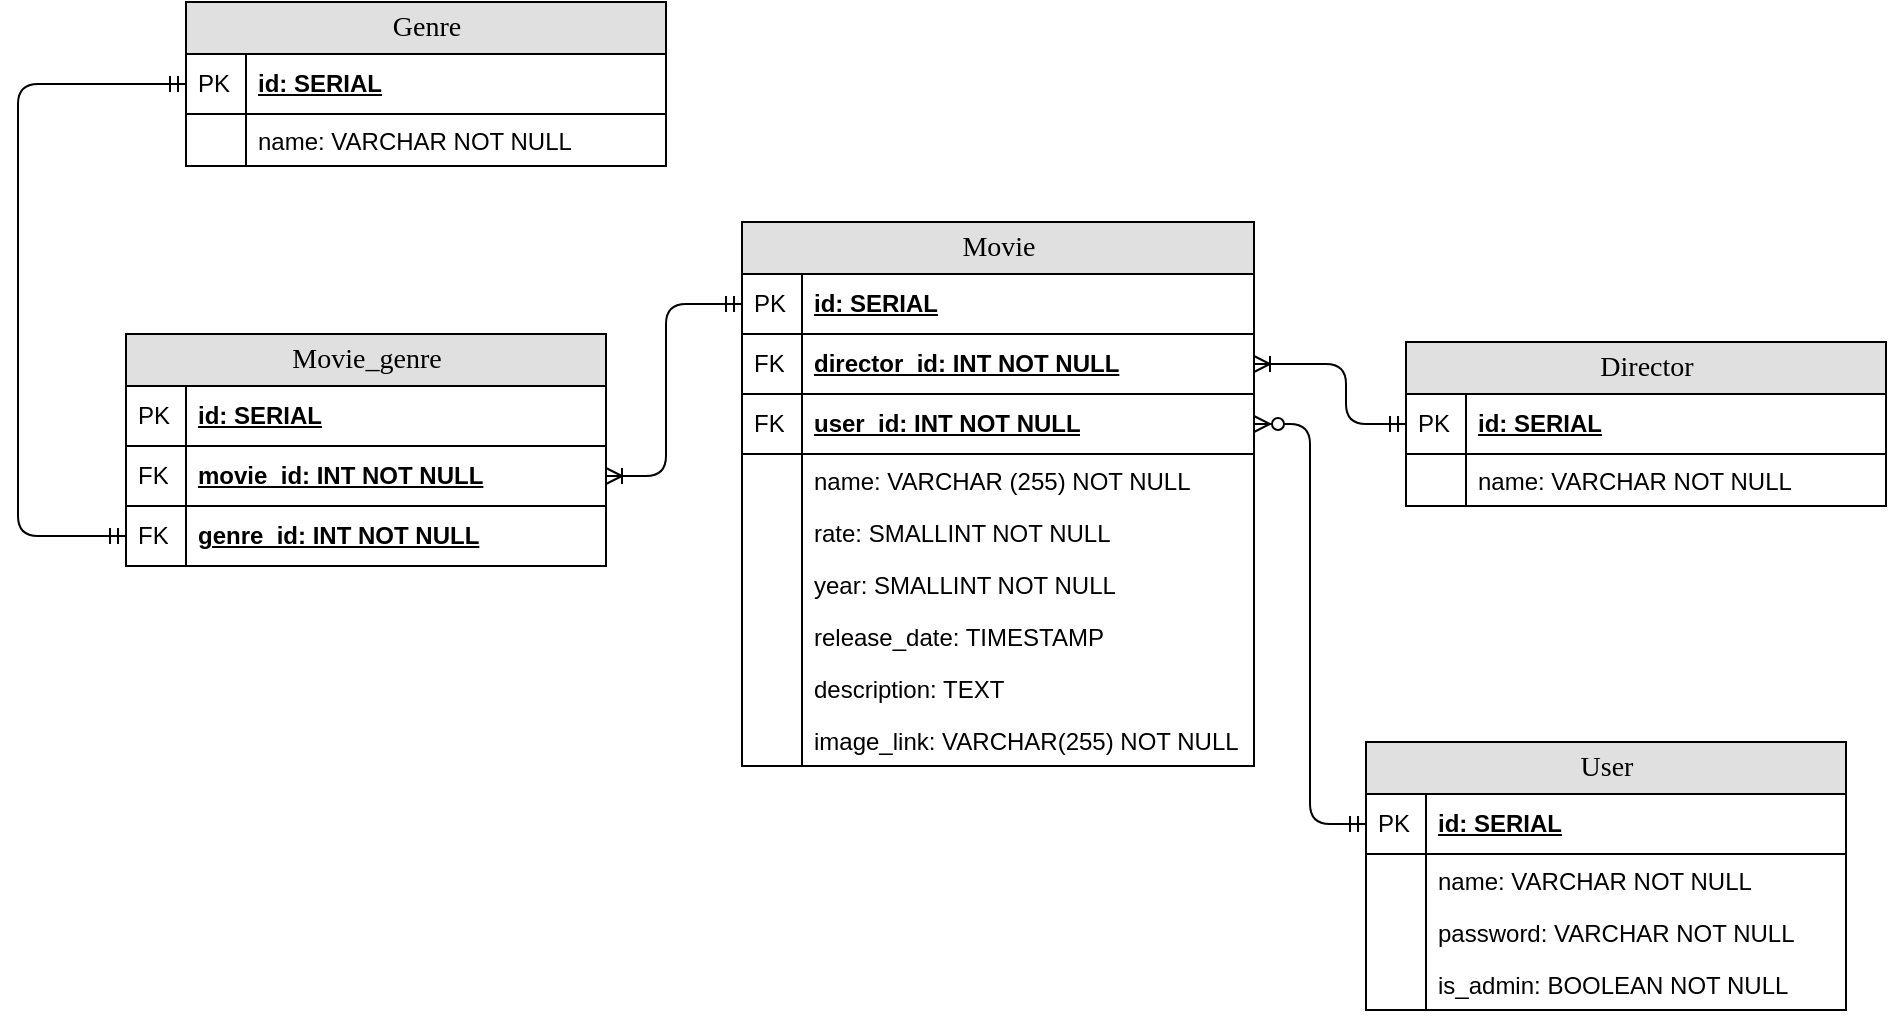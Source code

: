 <mxfile>
    <diagram name="Page-1" id="9f46799a-70d6-7492-0946-bef42562c5a5">
        <mxGraphModel dx="891" dy="627" grid="0" gridSize="10" guides="1" tooltips="1" connect="1" arrows="1" fold="1" page="1" pageScale="1" pageWidth="1100" pageHeight="850" background="#ffffff" math="0" shadow="0">
            <root>
                <mxCell id="0"/>
                <mxCell id="1" parent="0"/>
                <mxCell id="rwWJNbQg9eh8BiSdjxDp-123" value="Movie_genre" style="swimlane;html=1;fontStyle=0;childLayout=stackLayout;horizontal=1;startSize=26;fillColor=#e0e0e0;horizontalStack=0;resizeParent=1;resizeLast=0;collapsible=1;marginBottom=0;swimlaneFillColor=#ffffff;align=center;rounded=0;shadow=0;comic=0;labelBackgroundColor=none;strokeWidth=1;fontFamily=Verdana;fontSize=14;swimlaneLine=1;strokeColor=#000000;fontColor=#000000;" parent="1" vertex="1">
                    <mxGeometry x="170" y="216" width="240" height="116" as="geometry"/>
                </mxCell>
                <mxCell id="2" value="id: SERIAL" style="shape=partialRectangle;top=0;left=0;right=0;bottom=1;html=1;align=left;verticalAlign=middle;fillColor=none;spacingLeft=34;spacingRight=4;whiteSpace=wrap;overflow=hidden;rotatable=0;points=[[0,0.5],[1,0.5]];portConstraint=eastwest;dropTarget=0;fontStyle=5;strokeColor=#000000;fontColor=#000000;" parent="rwWJNbQg9eh8BiSdjxDp-123" vertex="1">
                    <mxGeometry y="26" width="240" height="30" as="geometry"/>
                </mxCell>
                <mxCell id="3" value="PK" style="shape=partialRectangle;top=0;left=0;bottom=0;html=1;fillColor=none;align=left;verticalAlign=middle;spacingLeft=4;spacingRight=4;whiteSpace=wrap;overflow=hidden;rotatable=0;points=[];portConstraint=eastwest;part=1;strokeColor=#000000;fontColor=#000000;" parent="2" vertex="1" connectable="0">
                    <mxGeometry width="30" height="30" as="geometry"/>
                </mxCell>
                <mxCell id="rwWJNbQg9eh8BiSdjxDp-124" value="movie_id: INT NOT NULL" style="shape=partialRectangle;top=0;left=0;right=0;bottom=1;html=1;align=left;verticalAlign=middle;fillColor=none;spacingLeft=34;spacingRight=4;whiteSpace=wrap;overflow=hidden;rotatable=0;points=[[0,0.5],[1,0.5]];portConstraint=eastwest;dropTarget=0;fontStyle=5;strokeColor=#000000;fontColor=#000000;" parent="rwWJNbQg9eh8BiSdjxDp-123" vertex="1">
                    <mxGeometry y="56" width="240" height="30" as="geometry"/>
                </mxCell>
                <mxCell id="rwWJNbQg9eh8BiSdjxDp-125" value="FK" style="shape=partialRectangle;top=0;left=0;bottom=0;html=1;fillColor=none;align=left;verticalAlign=middle;spacingLeft=4;spacingRight=4;whiteSpace=wrap;overflow=hidden;rotatable=0;points=[];portConstraint=eastwest;part=1;strokeColor=#000000;fontColor=#000000;" parent="rwWJNbQg9eh8BiSdjxDp-124" vertex="1" connectable="0">
                    <mxGeometry width="30" height="30" as="geometry"/>
                </mxCell>
                <mxCell id="rwWJNbQg9eh8BiSdjxDp-128" value="genre_id: INT NOT NULL" style="shape=partialRectangle;top=0;left=0;right=0;bottom=1;html=1;align=left;verticalAlign=middle;fillColor=none;spacingLeft=34;spacingRight=4;whiteSpace=wrap;overflow=hidden;rotatable=0;points=[[0,0.5],[1,0.5]];portConstraint=eastwest;dropTarget=0;fontStyle=5;strokeColor=#000000;fontColor=#000000;" parent="rwWJNbQg9eh8BiSdjxDp-123" vertex="1">
                    <mxGeometry y="86" width="240" height="30" as="geometry"/>
                </mxCell>
                <mxCell id="rwWJNbQg9eh8BiSdjxDp-129" value="FK" style="shape=partialRectangle;top=0;left=0;bottom=0;html=1;fillColor=none;align=left;verticalAlign=middle;spacingLeft=4;spacingRight=4;whiteSpace=wrap;overflow=hidden;rotatable=0;points=[];portConstraint=eastwest;part=1;strokeColor=#000000;fontColor=#000000;" parent="rwWJNbQg9eh8BiSdjxDp-128" vertex="1" connectable="0">
                    <mxGeometry width="30" height="30" as="geometry"/>
                </mxCell>
                <mxCell id="rwWJNbQg9eh8BiSdjxDp-133" value="Movie" style="swimlane;html=1;fontStyle=0;childLayout=stackLayout;horizontal=1;startSize=26;fillColor=#e0e0e0;horizontalStack=0;resizeParent=1;resizeLast=0;collapsible=1;marginBottom=0;swimlaneFillColor=#ffffff;align=center;rounded=0;shadow=0;comic=0;labelBackgroundColor=none;strokeWidth=1;fontFamily=Verdana;fontSize=14;swimlaneLine=1;strokeColor=#000000;fontColor=#000000;" parent="1" vertex="1">
                    <mxGeometry x="478" y="160" width="256" height="272" as="geometry"/>
                </mxCell>
                <mxCell id="rwWJNbQg9eh8BiSdjxDp-134" value="id: SERIAL" style="shape=partialRectangle;top=0;left=0;right=0;bottom=1;html=1;align=left;verticalAlign=middle;fillColor=none;spacingLeft=34;spacingRight=4;whiteSpace=wrap;overflow=hidden;rotatable=0;points=[[0,0.5],[1,0.5]];portConstraint=eastwest;dropTarget=0;fontStyle=5;strokeColor=#000000;fontColor=#000000;" parent="rwWJNbQg9eh8BiSdjxDp-133" vertex="1">
                    <mxGeometry y="26" width="256" height="30" as="geometry"/>
                </mxCell>
                <mxCell id="rwWJNbQg9eh8BiSdjxDp-135" value="PK" style="shape=partialRectangle;top=0;left=0;bottom=0;html=1;fillColor=none;align=left;verticalAlign=middle;spacingLeft=4;spacingRight=4;whiteSpace=wrap;overflow=hidden;rotatable=0;points=[];portConstraint=eastwest;part=1;strokeColor=#000000;fontColor=#000000;" parent="rwWJNbQg9eh8BiSdjxDp-134" vertex="1" connectable="0">
                    <mxGeometry width="30" height="30" as="geometry"/>
                </mxCell>
                <mxCell id="rwWJNbQg9eh8BiSdjxDp-138" value="director_id: INT NOT NULL" style="shape=partialRectangle;top=0;left=0;right=0;bottom=1;html=1;align=left;verticalAlign=middle;fillColor=none;spacingLeft=34;spacingRight=4;whiteSpace=wrap;overflow=hidden;rotatable=0;points=[[0,0.5],[1,0.5]];portConstraint=eastwest;dropTarget=0;fontStyle=5;strokeColor=#000000;fontColor=#000000;" parent="rwWJNbQg9eh8BiSdjxDp-133" vertex="1">
                    <mxGeometry y="56" width="256" height="30" as="geometry"/>
                </mxCell>
                <mxCell id="rwWJNbQg9eh8BiSdjxDp-139" value="FK" style="shape=partialRectangle;top=0;left=0;bottom=0;html=1;fillColor=none;align=left;verticalAlign=middle;spacingLeft=4;spacingRight=4;whiteSpace=wrap;overflow=hidden;rotatable=0;points=[];portConstraint=eastwest;part=1;strokeColor=#000000;fontColor=#000000;" parent="rwWJNbQg9eh8BiSdjxDp-138" vertex="1" connectable="0">
                    <mxGeometry width="30" height="30" as="geometry"/>
                </mxCell>
                <mxCell id="rwWJNbQg9eh8BiSdjxDp-140" value="user_id: INT NOT NULL" style="shape=partialRectangle;top=0;left=0;right=0;bottom=1;html=1;align=left;verticalAlign=middle;fillColor=none;spacingLeft=34;spacingRight=4;whiteSpace=wrap;overflow=hidden;rotatable=0;points=[[0,0.5],[1,0.5]];portConstraint=eastwest;dropTarget=0;fontStyle=5;strokeColor=#000000;fontColor=#000000;" parent="rwWJNbQg9eh8BiSdjxDp-133" vertex="1">
                    <mxGeometry y="86" width="256" height="30" as="geometry"/>
                </mxCell>
                <mxCell id="rwWJNbQg9eh8BiSdjxDp-141" value="FK" style="shape=partialRectangle;top=0;left=0;bottom=0;html=1;fillColor=none;align=left;verticalAlign=middle;spacingLeft=4;spacingRight=4;whiteSpace=wrap;overflow=hidden;rotatable=0;points=[];portConstraint=eastwest;part=1;strokeColor=#000000;fontColor=#000000;" parent="rwWJNbQg9eh8BiSdjxDp-140" vertex="1" connectable="0">
                    <mxGeometry width="30" height="30" as="geometry"/>
                </mxCell>
                <mxCell id="rwWJNbQg9eh8BiSdjxDp-144" value="name: VARCHAR (255) NOT NULL" style="shape=partialRectangle;top=0;left=0;right=0;bottom=0;html=1;align=left;verticalAlign=top;fillColor=none;spacingLeft=34;spacingRight=4;whiteSpace=wrap;overflow=hidden;rotatable=0;points=[[0,0.5],[1,0.5]];portConstraint=eastwest;dropTarget=0;strokeColor=#000000;fontColor=#000000;" parent="rwWJNbQg9eh8BiSdjxDp-133" vertex="1">
                    <mxGeometry y="116" width="256" height="26" as="geometry"/>
                </mxCell>
                <mxCell id="rwWJNbQg9eh8BiSdjxDp-145" value="" style="shape=partialRectangle;top=0;left=0;bottom=0;html=1;fillColor=none;align=left;verticalAlign=top;spacingLeft=4;spacingRight=4;whiteSpace=wrap;overflow=hidden;rotatable=0;points=[];portConstraint=eastwest;part=1;strokeColor=#000000;fontColor=#000000;" parent="rwWJNbQg9eh8BiSdjxDp-144" vertex="1" connectable="0">
                    <mxGeometry width="30" height="26" as="geometry"/>
                </mxCell>
                <mxCell id="rwWJNbQg9eh8BiSdjxDp-146" value="rate: SMALLINT NOT NULL" style="shape=partialRectangle;top=0;left=0;right=0;bottom=0;html=1;align=left;verticalAlign=top;fillColor=none;spacingLeft=34;spacingRight=4;whiteSpace=wrap;overflow=hidden;rotatable=0;points=[[0,0.5],[1,0.5]];portConstraint=eastwest;dropTarget=0;strokeColor=#000000;fontColor=#000000;" parent="rwWJNbQg9eh8BiSdjxDp-133" vertex="1">
                    <mxGeometry y="142" width="256" height="26" as="geometry"/>
                </mxCell>
                <mxCell id="rwWJNbQg9eh8BiSdjxDp-147" value="" style="shape=partialRectangle;top=0;left=0;bottom=0;html=1;fillColor=none;align=left;verticalAlign=top;spacingLeft=4;spacingRight=4;whiteSpace=wrap;overflow=hidden;rotatable=0;points=[];portConstraint=eastwest;part=1;strokeColor=#000000;fontColor=#000000;" parent="rwWJNbQg9eh8BiSdjxDp-146" vertex="1" connectable="0">
                    <mxGeometry width="30" height="26" as="geometry"/>
                </mxCell>
                <mxCell id="1EfGzh06VcRljfeVTm6l-3" value="year: SMALLINT NOT NULL" style="shape=partialRectangle;top=0;left=0;right=0;bottom=0;html=1;align=left;verticalAlign=top;fillColor=none;spacingLeft=34;spacingRight=4;whiteSpace=wrap;overflow=hidden;rotatable=0;points=[[0,0.5],[1,0.5]];portConstraint=eastwest;dropTarget=0;strokeColor=#000000;fontColor=#000000;" parent="rwWJNbQg9eh8BiSdjxDp-133" vertex="1">
                    <mxGeometry y="168" width="256" height="26" as="geometry"/>
                </mxCell>
                <mxCell id="1EfGzh06VcRljfeVTm6l-4" value="" style="shape=partialRectangle;top=0;left=0;bottom=0;html=1;fillColor=none;align=left;verticalAlign=top;spacingLeft=4;spacingRight=4;whiteSpace=wrap;overflow=hidden;rotatable=0;points=[];portConstraint=eastwest;part=1;strokeColor=#000000;fontColor=#000000;" parent="1EfGzh06VcRljfeVTm6l-3" connectable="0" vertex="1">
                    <mxGeometry width="30" height="26" as="geometry"/>
                </mxCell>
                <mxCell id="10" value="release_date: TIMESTAMP" style="shape=partialRectangle;top=0;left=0;right=0;bottom=0;html=1;align=left;verticalAlign=top;fillColor=none;spacingLeft=34;spacingRight=4;whiteSpace=wrap;overflow=hidden;rotatable=0;points=[[0,0.5],[1,0.5]];portConstraint=eastwest;dropTarget=0;strokeColor=#000000;fontColor=#000000;" parent="rwWJNbQg9eh8BiSdjxDp-133" vertex="1">
                    <mxGeometry y="194" width="256" height="26" as="geometry"/>
                </mxCell>
                <mxCell id="11" value="" style="shape=partialRectangle;top=0;left=0;bottom=0;html=1;fillColor=none;align=left;verticalAlign=top;spacingLeft=4;spacingRight=4;whiteSpace=wrap;overflow=hidden;rotatable=0;points=[];portConstraint=eastwest;part=1;strokeColor=#000000;fontColor=#000000;" parent="10" connectable="0" vertex="1">
                    <mxGeometry width="30" height="26" as="geometry"/>
                </mxCell>
                <mxCell id="rwWJNbQg9eh8BiSdjxDp-148" value="description: TEXT" style="shape=partialRectangle;top=0;left=0;right=0;bottom=0;html=1;align=left;verticalAlign=top;fillColor=none;spacingLeft=34;spacingRight=4;whiteSpace=wrap;overflow=hidden;rotatable=0;points=[[0,0.5],[1,0.5]];portConstraint=eastwest;dropTarget=0;strokeColor=#000000;fontColor=#000000;" parent="rwWJNbQg9eh8BiSdjxDp-133" vertex="1">
                    <mxGeometry y="220" width="256" height="26" as="geometry"/>
                </mxCell>
                <mxCell id="rwWJNbQg9eh8BiSdjxDp-149" value="" style="shape=partialRectangle;top=0;left=0;bottom=0;html=1;fillColor=none;align=left;verticalAlign=top;spacingLeft=4;spacingRight=4;whiteSpace=wrap;overflow=hidden;rotatable=0;points=[];portConstraint=eastwest;part=1;strokeColor=#000000;fontColor=#000000;" parent="rwWJNbQg9eh8BiSdjxDp-148" vertex="1" connectable="0">
                    <mxGeometry width="30" height="26" as="geometry"/>
                </mxCell>
                <mxCell id="6" value="image_link: VARCHAR(255) NOT NULL" style="shape=partialRectangle;top=0;left=0;right=0;bottom=0;html=1;align=left;verticalAlign=top;fillColor=none;spacingLeft=34;spacingRight=4;whiteSpace=wrap;overflow=hidden;rotatable=0;points=[[0,0.5],[1,0.5]];portConstraint=eastwest;dropTarget=0;strokeColor=#000000;fontColor=#000000;" parent="rwWJNbQg9eh8BiSdjxDp-133" vertex="1">
                    <mxGeometry y="246" width="256" height="26" as="geometry"/>
                </mxCell>
                <mxCell id="7" value="" style="shape=partialRectangle;top=0;left=0;bottom=0;html=1;fillColor=none;align=left;verticalAlign=top;spacingLeft=4;spacingRight=4;whiteSpace=wrap;overflow=hidden;rotatable=0;points=[];portConstraint=eastwest;part=1;strokeColor=#000000;fontColor=#000000;" parent="6" vertex="1" connectable="0">
                    <mxGeometry width="30" height="26" as="geometry"/>
                </mxCell>
                <mxCell id="rwWJNbQg9eh8BiSdjxDp-150" value="Genre" style="swimlane;html=1;fontStyle=0;childLayout=stackLayout;horizontal=1;startSize=26;fillColor=#e0e0e0;horizontalStack=0;resizeParent=1;resizeLast=0;collapsible=1;marginBottom=0;swimlaneFillColor=#ffffff;align=center;rounded=0;shadow=0;comic=0;labelBackgroundColor=none;strokeWidth=1;fontFamily=Verdana;fontSize=14;swimlaneLine=1;strokeColor=#000000;fontColor=#000000;" parent="1" vertex="1">
                    <mxGeometry x="200" y="50" width="240" height="82" as="geometry"/>
                </mxCell>
                <mxCell id="rwWJNbQg9eh8BiSdjxDp-151" value="id: SERIAL" style="shape=partialRectangle;top=0;left=0;right=0;bottom=1;html=1;align=left;verticalAlign=middle;fillColor=none;spacingLeft=34;spacingRight=4;whiteSpace=wrap;overflow=hidden;rotatable=0;points=[[0,0.5],[1,0.5]];portConstraint=eastwest;dropTarget=0;fontStyle=5;strokeColor=#000000;fontColor=#000000;" parent="rwWJNbQg9eh8BiSdjxDp-150" vertex="1">
                    <mxGeometry y="26" width="240" height="30" as="geometry"/>
                </mxCell>
                <mxCell id="rwWJNbQg9eh8BiSdjxDp-152" value="PK" style="shape=partialRectangle;top=0;left=0;bottom=0;html=1;fillColor=none;align=left;verticalAlign=middle;spacingLeft=4;spacingRight=4;whiteSpace=wrap;overflow=hidden;rotatable=0;points=[];portConstraint=eastwest;part=1;strokeColor=#000000;fontColor=#000000;" parent="rwWJNbQg9eh8BiSdjxDp-151" vertex="1" connectable="0">
                    <mxGeometry width="30" height="30" as="geometry"/>
                </mxCell>
                <mxCell id="rwWJNbQg9eh8BiSdjxDp-153" value="name: VARCHAR NOT NULL" style="shape=partialRectangle;top=0;left=0;right=0;bottom=0;html=1;align=left;verticalAlign=top;fillColor=none;spacingLeft=34;spacingRight=4;whiteSpace=wrap;overflow=hidden;rotatable=0;points=[[0,0.5],[1,0.5]];portConstraint=eastwest;dropTarget=0;strokeColor=#000000;fontColor=#000000;" parent="rwWJNbQg9eh8BiSdjxDp-150" vertex="1">
                    <mxGeometry y="56" width="240" height="26" as="geometry"/>
                </mxCell>
                <mxCell id="rwWJNbQg9eh8BiSdjxDp-154" value="" style="shape=partialRectangle;top=0;left=0;bottom=0;html=1;fillColor=none;align=left;verticalAlign=top;spacingLeft=4;spacingRight=4;whiteSpace=wrap;overflow=hidden;rotatable=0;points=[];portConstraint=eastwest;part=1;strokeColor=#000000;fontColor=#000000;" parent="rwWJNbQg9eh8BiSdjxDp-153" vertex="1" connectable="0">
                    <mxGeometry width="30" height="26" as="geometry"/>
                </mxCell>
                <mxCell id="rwWJNbQg9eh8BiSdjxDp-155" value="Director" style="swimlane;html=1;fontStyle=0;childLayout=stackLayout;horizontal=1;startSize=26;fillColor=#e0e0e0;horizontalStack=0;resizeParent=1;resizeLast=0;collapsible=1;marginBottom=0;swimlaneFillColor=#ffffff;align=center;rounded=0;shadow=0;comic=0;labelBackgroundColor=none;strokeWidth=1;fontFamily=Verdana;fontSize=14;swimlaneLine=1;strokeColor=#000000;fontColor=#000000;" parent="1" vertex="1">
                    <mxGeometry x="810" y="220" width="240" height="82" as="geometry"/>
                </mxCell>
                <mxCell id="rwWJNbQg9eh8BiSdjxDp-156" value="id: SERIAL" style="shape=partialRectangle;top=0;left=0;right=0;bottom=1;html=1;align=left;verticalAlign=middle;fillColor=none;spacingLeft=34;spacingRight=4;whiteSpace=wrap;overflow=hidden;rotatable=0;points=[[0,0.5],[1,0.5]];portConstraint=eastwest;dropTarget=0;fontStyle=5;strokeColor=#000000;fontColor=#000000;" parent="rwWJNbQg9eh8BiSdjxDp-155" vertex="1">
                    <mxGeometry y="26" width="240" height="30" as="geometry"/>
                </mxCell>
                <mxCell id="rwWJNbQg9eh8BiSdjxDp-157" value="PK" style="shape=partialRectangle;top=0;left=0;bottom=0;html=1;fillColor=none;align=left;verticalAlign=middle;spacingLeft=4;spacingRight=4;whiteSpace=wrap;overflow=hidden;rotatable=0;points=[];portConstraint=eastwest;part=1;strokeColor=#000000;fontColor=#000000;" parent="rwWJNbQg9eh8BiSdjxDp-156" vertex="1" connectable="0">
                    <mxGeometry width="30" height="30" as="geometry"/>
                </mxCell>
                <mxCell id="rwWJNbQg9eh8BiSdjxDp-158" value="name: VARCHAR NOT NULL" style="shape=partialRectangle;top=0;left=0;right=0;bottom=0;html=1;align=left;verticalAlign=top;fillColor=none;spacingLeft=34;spacingRight=4;whiteSpace=wrap;overflow=hidden;rotatable=0;points=[[0,0.5],[1,0.5]];portConstraint=eastwest;dropTarget=0;strokeColor=#000000;fontColor=#000000;" parent="rwWJNbQg9eh8BiSdjxDp-155" vertex="1">
                    <mxGeometry y="56" width="240" height="26" as="geometry"/>
                </mxCell>
                <mxCell id="rwWJNbQg9eh8BiSdjxDp-159" value="" style="shape=partialRectangle;top=0;left=0;bottom=0;html=1;fillColor=none;align=left;verticalAlign=top;spacingLeft=4;spacingRight=4;whiteSpace=wrap;overflow=hidden;rotatable=0;points=[];portConstraint=eastwest;part=1;strokeColor=#000000;fontColor=#000000;" parent="rwWJNbQg9eh8BiSdjxDp-158" vertex="1" connectable="0">
                    <mxGeometry width="30" height="26" as="geometry"/>
                </mxCell>
                <mxCell id="rwWJNbQg9eh8BiSdjxDp-160" value="User" style="swimlane;html=1;fontStyle=0;childLayout=stackLayout;horizontal=1;startSize=26;fillColor=#e0e0e0;horizontalStack=0;resizeParent=1;resizeLast=0;collapsible=1;marginBottom=0;swimlaneFillColor=#ffffff;align=center;rounded=0;shadow=0;comic=0;labelBackgroundColor=none;strokeWidth=1;fontFamily=Verdana;fontSize=14;swimlaneLine=1;strokeColor=#000000;fontColor=#000000;" parent="1" vertex="1">
                    <mxGeometry x="790" y="420" width="240" height="134" as="geometry"/>
                </mxCell>
                <mxCell id="rwWJNbQg9eh8BiSdjxDp-161" value="id: SERIAL" style="shape=partialRectangle;top=0;left=0;right=0;bottom=1;html=1;align=left;verticalAlign=middle;fillColor=none;spacingLeft=34;spacingRight=4;whiteSpace=wrap;overflow=hidden;rotatable=0;points=[[0,0.5],[1,0.5]];portConstraint=eastwest;dropTarget=0;fontStyle=5;strokeColor=#000000;fontColor=#000000;" parent="rwWJNbQg9eh8BiSdjxDp-160" vertex="1">
                    <mxGeometry y="26" width="240" height="30" as="geometry"/>
                </mxCell>
                <mxCell id="rwWJNbQg9eh8BiSdjxDp-162" value="PK" style="shape=partialRectangle;top=0;left=0;bottom=0;html=1;fillColor=none;align=left;verticalAlign=middle;spacingLeft=4;spacingRight=4;whiteSpace=wrap;overflow=hidden;rotatable=0;points=[];portConstraint=eastwest;part=1;strokeColor=#000000;fontColor=#000000;" parent="rwWJNbQg9eh8BiSdjxDp-161" vertex="1" connectable="0">
                    <mxGeometry width="30" height="30" as="geometry"/>
                </mxCell>
                <mxCell id="rwWJNbQg9eh8BiSdjxDp-163" value="name: VARCHAR NOT NULL" style="shape=partialRectangle;top=0;left=0;right=0;bottom=0;html=1;align=left;verticalAlign=top;fillColor=none;spacingLeft=34;spacingRight=4;whiteSpace=wrap;overflow=hidden;rotatable=0;points=[[0,0.5],[1,0.5]];portConstraint=eastwest;dropTarget=0;strokeColor=#000000;fontColor=#000000;" parent="rwWJNbQg9eh8BiSdjxDp-160" vertex="1">
                    <mxGeometry y="56" width="240" height="26" as="geometry"/>
                </mxCell>
                <mxCell id="rwWJNbQg9eh8BiSdjxDp-164" value="" style="shape=partialRectangle;top=0;left=0;bottom=0;html=1;fillColor=none;align=left;verticalAlign=top;spacingLeft=4;spacingRight=4;whiteSpace=wrap;overflow=hidden;rotatable=0;points=[];portConstraint=eastwest;part=1;strokeColor=#000000;fontColor=#000000;" parent="rwWJNbQg9eh8BiSdjxDp-163" vertex="1" connectable="0">
                    <mxGeometry width="30" height="26" as="geometry"/>
                </mxCell>
                <mxCell id="rwWJNbQg9eh8BiSdjxDp-165" value="password: VARCHAR NOT NULL" style="shape=partialRectangle;top=0;left=0;right=0;bottom=0;html=1;align=left;verticalAlign=top;fillColor=none;spacingLeft=34;spacingRight=4;whiteSpace=wrap;overflow=hidden;rotatable=0;points=[[0,0.5],[1,0.5]];portConstraint=eastwest;dropTarget=0;strokeColor=#000000;fontColor=#000000;" parent="rwWJNbQg9eh8BiSdjxDp-160" vertex="1">
                    <mxGeometry y="82" width="240" height="26" as="geometry"/>
                </mxCell>
                <mxCell id="rwWJNbQg9eh8BiSdjxDp-166" value="" style="shape=partialRectangle;top=0;left=0;bottom=0;html=1;fillColor=none;align=left;verticalAlign=top;spacingLeft=4;spacingRight=4;whiteSpace=wrap;overflow=hidden;rotatable=0;points=[];portConstraint=eastwest;part=1;strokeColor=#000000;fontColor=#000000;" parent="rwWJNbQg9eh8BiSdjxDp-165" vertex="1" connectable="0">
                    <mxGeometry width="30" height="26" as="geometry"/>
                </mxCell>
                <mxCell id="4" value="is_admin: BOOLEAN NOT NULL" style="shape=partialRectangle;top=0;left=0;right=0;bottom=0;html=1;align=left;verticalAlign=top;fillColor=none;spacingLeft=34;spacingRight=4;whiteSpace=wrap;overflow=hidden;rotatable=0;points=[[0,0.5],[1,0.5]];portConstraint=eastwest;dropTarget=0;strokeColor=#000000;fontColor=#000000;" parent="rwWJNbQg9eh8BiSdjxDp-160" vertex="1">
                    <mxGeometry y="108" width="240" height="26" as="geometry"/>
                </mxCell>
                <mxCell id="5" value="" style="shape=partialRectangle;top=0;left=0;bottom=0;html=1;fillColor=none;align=left;verticalAlign=top;spacingLeft=4;spacingRight=4;whiteSpace=wrap;overflow=hidden;rotatable=0;points=[];portConstraint=eastwest;part=1;strokeColor=#000000;fontColor=#000000;" parent="4" vertex="1" connectable="0">
                    <mxGeometry width="30" height="26" as="geometry"/>
                </mxCell>
                <mxCell id="rwWJNbQg9eh8BiSdjxDp-174" value="" style="edgeStyle=orthogonalEdgeStyle;fontSize=12;html=1;endArrow=ERoneToMany;startArrow=ERmandOne;anchorPointDirection=0;comic=0;shadow=0;elbow=vertical;entryX=1;entryY=0.5;entryDx=0;entryDy=0;exitX=0;exitY=0.5;exitDx=0;exitDy=0;strokeColor=#000000;fontColor=#000000;" parent="1" source="rwWJNbQg9eh8BiSdjxDp-156" target="rwWJNbQg9eh8BiSdjxDp-138" edge="1">
                    <mxGeometry width="100" height="100" relative="1" as="geometry">
                        <mxPoint x="930" y="220" as="sourcePoint"/>
                        <mxPoint x="530" y="30" as="targetPoint"/>
                        <Array as="points">
                            <mxPoint x="780" y="261"/>
                            <mxPoint x="780" y="231"/>
                        </Array>
                    </mxGeometry>
                </mxCell>
                <mxCell id="9" value="" style="edgeStyle=orthogonalEdgeStyle;fontSize=12;html=1;endArrow=ERmandOne;startArrow=ERmandOne;entryX=0;entryY=0.5;entryDx=0;entryDy=0;strokeColor=#000000;fontColor=#000000;exitX=0;exitY=0.5;exitDx=0;exitDy=0;" parent="1" source="rwWJNbQg9eh8BiSdjxDp-151" target="rwWJNbQg9eh8BiSdjxDp-128" edge="1">
                    <mxGeometry width="100" height="100" relative="1" as="geometry">
                        <mxPoint x="134" y="132" as="sourcePoint"/>
                        <mxPoint x="66" y="218" as="targetPoint"/>
                        <Array as="points">
                            <mxPoint x="116" y="91"/>
                            <mxPoint x="116" y="317"/>
                        </Array>
                    </mxGeometry>
                </mxCell>
                <mxCell id="12" value="" style="edgeStyle=orthogonalEdgeStyle;fontSize=12;html=1;endArrow=ERoneToMany;startArrow=ERmandOne;anchorPointDirection=0;comic=0;shadow=0;elbow=vertical;strokeColor=#000000;fontColor=#000000;entryX=1;entryY=0.5;entryDx=0;entryDy=0;exitX=0;exitY=0.5;exitDx=0;exitDy=0;" edge="1" parent="1" source="rwWJNbQg9eh8BiSdjxDp-134" target="rwWJNbQg9eh8BiSdjxDp-124">
                    <mxGeometry width="100" height="100" relative="1" as="geometry">
                        <mxPoint x="410" y="179" as="sourcePoint"/>
                        <mxPoint x="464" y="179" as="targetPoint"/>
                        <Array as="points">
                            <mxPoint x="440" y="201"/>
                            <mxPoint x="440" y="287"/>
                        </Array>
                    </mxGeometry>
                </mxCell>
                <mxCell id="13" value="" style="edgeStyle=orthogonalEdgeStyle;fontSize=12;html=1;endArrow=ERzeroToMany;startArrow=ERmandOne;strokeColor=#000000;exitX=0;exitY=0.5;exitDx=0;exitDy=0;entryX=1;entryY=0.5;entryDx=0;entryDy=0;" edge="1" parent="1" source="rwWJNbQg9eh8BiSdjxDp-161" target="rwWJNbQg9eh8BiSdjxDp-140">
                    <mxGeometry width="100" height="100" relative="1" as="geometry">
                        <mxPoint x="487" y="493" as="sourcePoint"/>
                        <mxPoint x="587" y="393" as="targetPoint"/>
                    </mxGeometry>
                </mxCell>
            </root>
        </mxGraphModel>
    </diagram>
</mxfile>